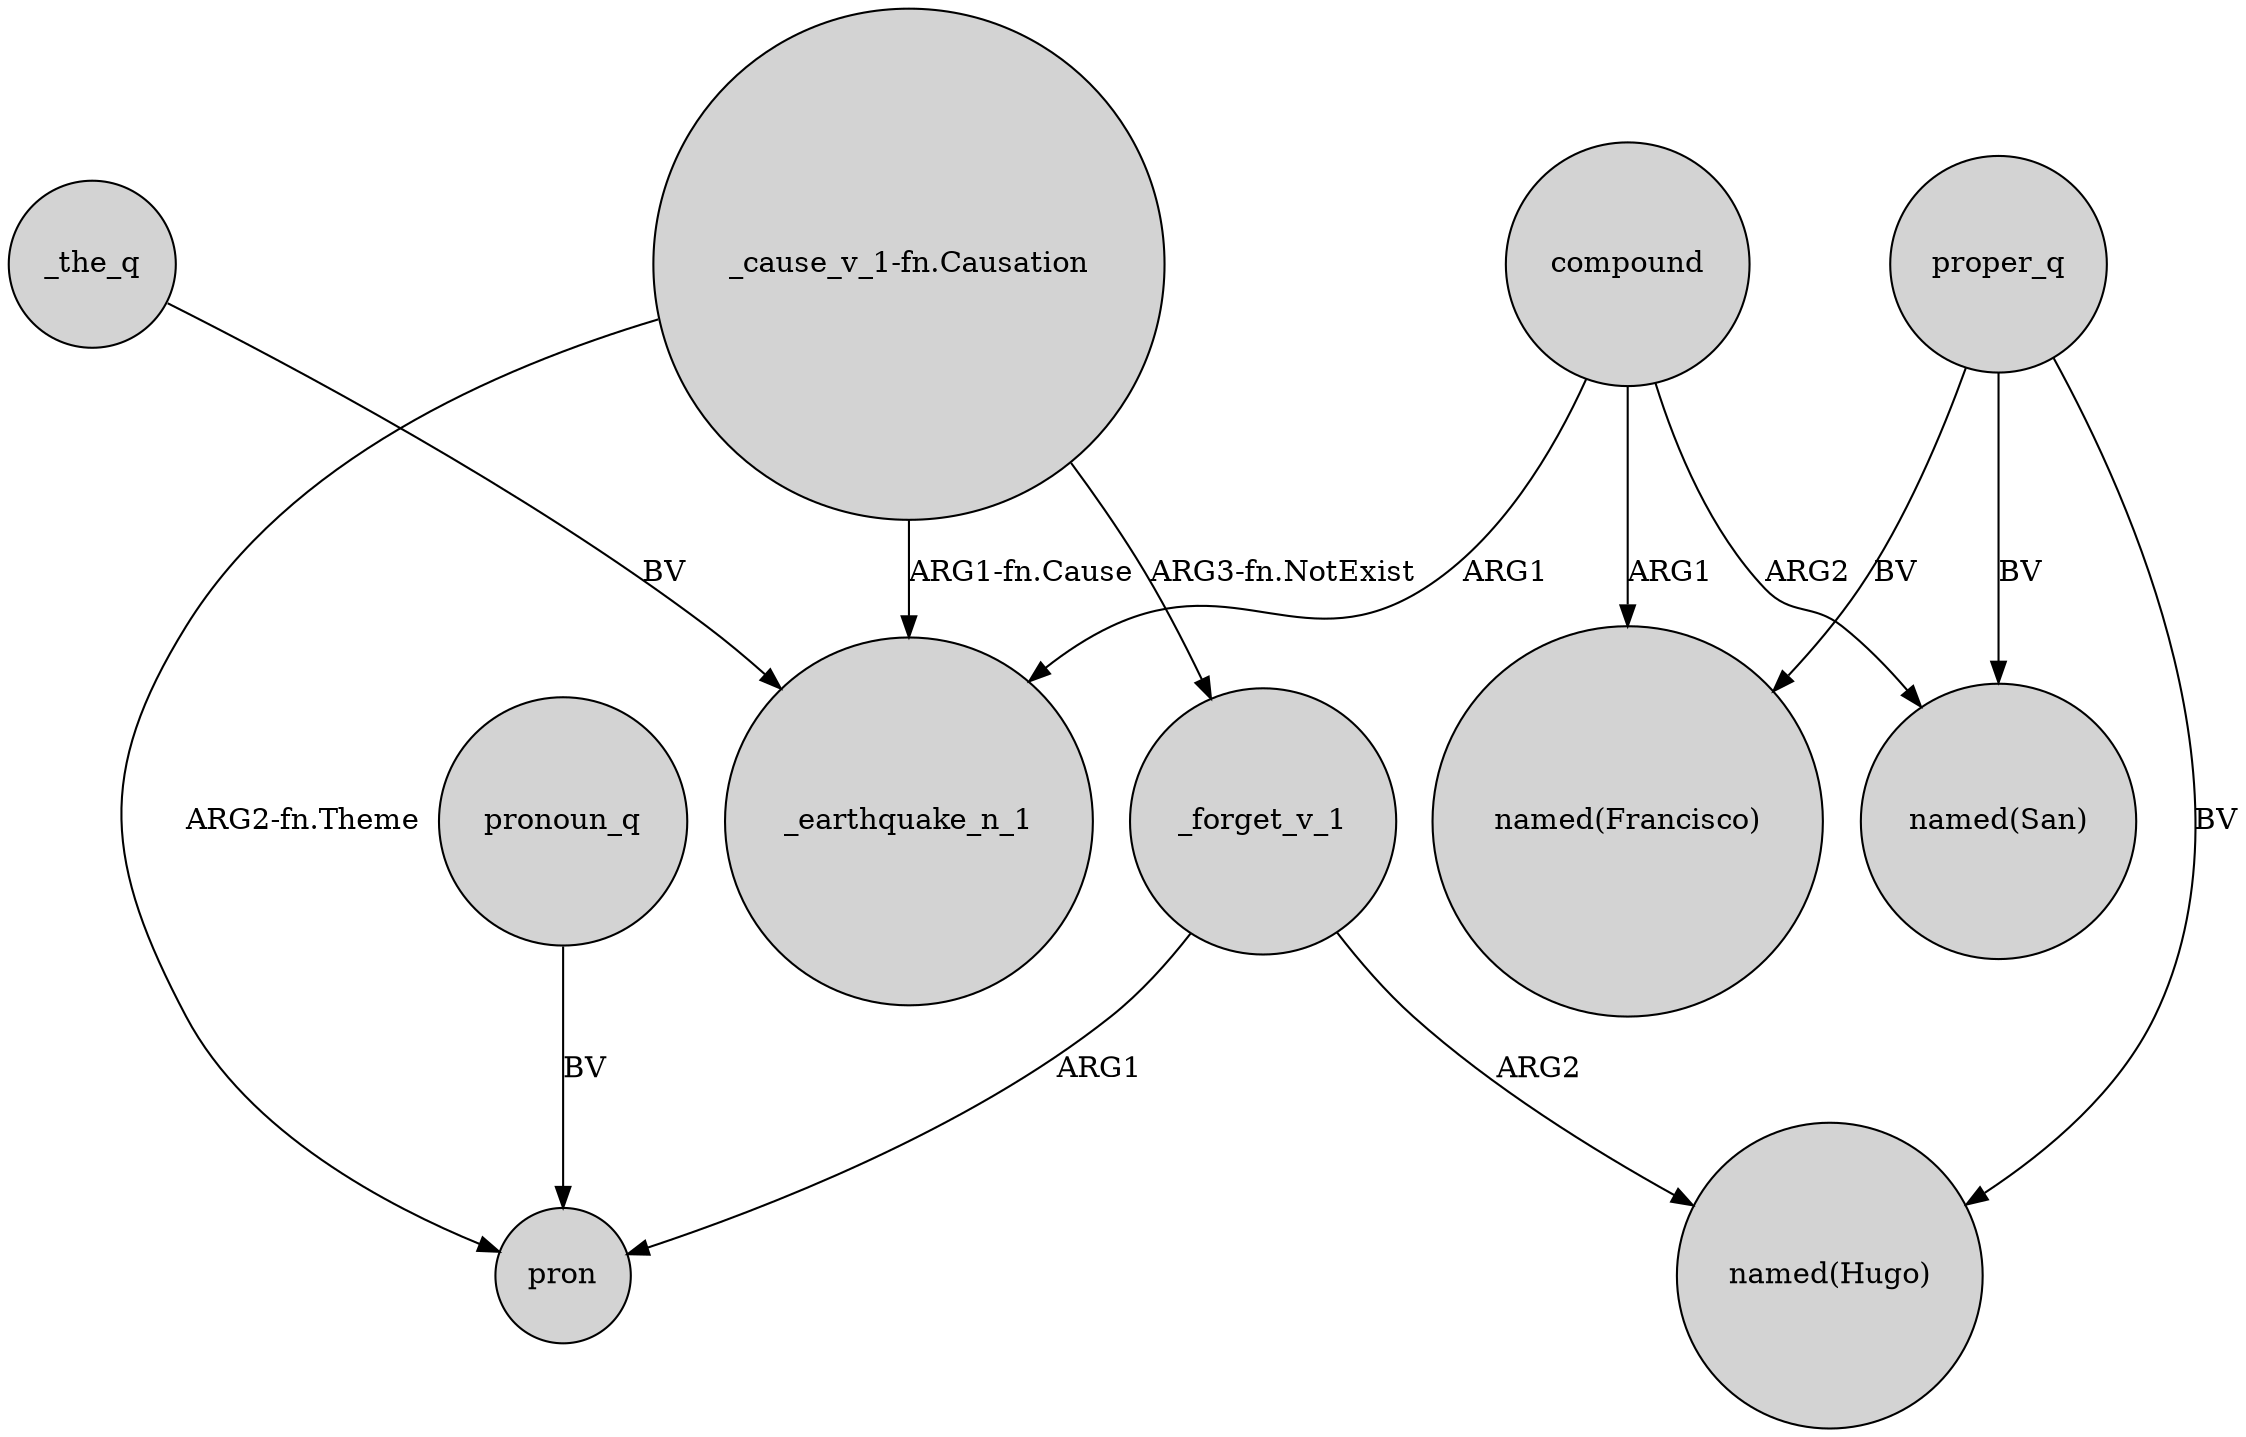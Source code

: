 digraph {
	node [shape=circle style=filled]
	_the_q -> _earthquake_n_1 [label=BV]
	"_cause_v_1-fn.Causation" -> _forget_v_1 [label="ARG3-fn.NotExist"]
	proper_q -> "named(San)" [label=BV]
	proper_q -> "named(Hugo)" [label=BV]
	proper_q -> "named(Francisco)" [label=BV]
	"_cause_v_1-fn.Causation" -> pron [label="ARG2-fn.Theme"]
	compound -> "named(San)" [label=ARG2]
	compound -> _earthquake_n_1 [label=ARG1]
	_forget_v_1 -> pron [label=ARG1]
	compound -> "named(Francisco)" [label=ARG1]
	_forget_v_1 -> "named(Hugo)" [label=ARG2]
	"_cause_v_1-fn.Causation" -> _earthquake_n_1 [label="ARG1-fn.Cause"]
	pronoun_q -> pron [label=BV]
}
